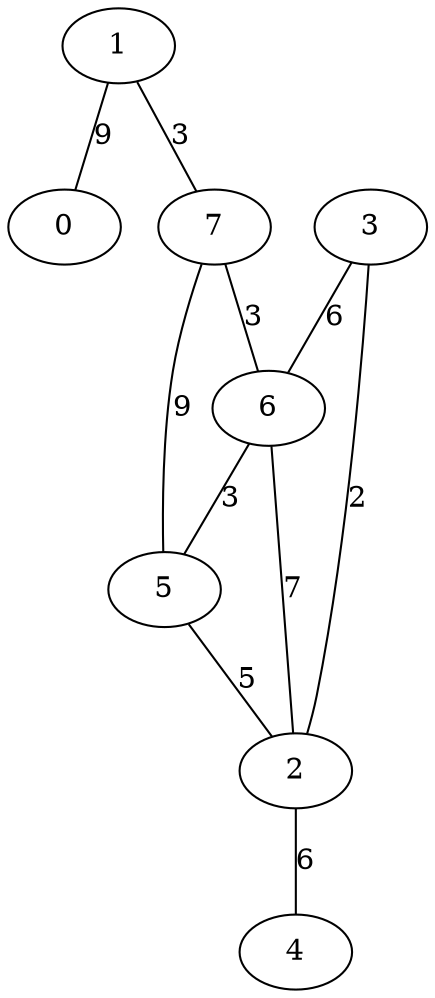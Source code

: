 graph G {
overlap=scalexy;
0;
1;
2;
3;
4;
5;
6;
7;
	 7 -- 6 [label="3"];
	 5 -- 7 [label="9"];
	 3 -- 2 [label="2"];
	 6 -- 5 [label="3"];
	 1 -- 0 [label="9"];
	 1 -- 7 [label="3"];
	 3 -- 6 [label="6"];
	 2 -- 4 [label="6"];
	 5 -- 2 [label="5"];
	 6 -- 2 [label="7"];
}
